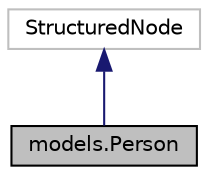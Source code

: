 digraph "models.Person"
{
 // LATEX_PDF_SIZE
  edge [fontname="Helvetica",fontsize="10",labelfontname="Helvetica",labelfontsize="10"];
  node [fontname="Helvetica",fontsize="10",shape=record];
  Node1 [label="models.Person",height=0.2,width=0.4,color="black", fillcolor="grey75", style="filled", fontcolor="black",tooltip="Object Person class format for neo4j containing: person name It has relations with Image More details..."];
  Node2 -> Node1 [dir="back",color="midnightblue",fontsize="10",style="solid",fontname="Helvetica"];
  Node2 [label="StructuredNode",height=0.2,width=0.4,color="grey75", fillcolor="white", style="filled",tooltip=" "];
}

